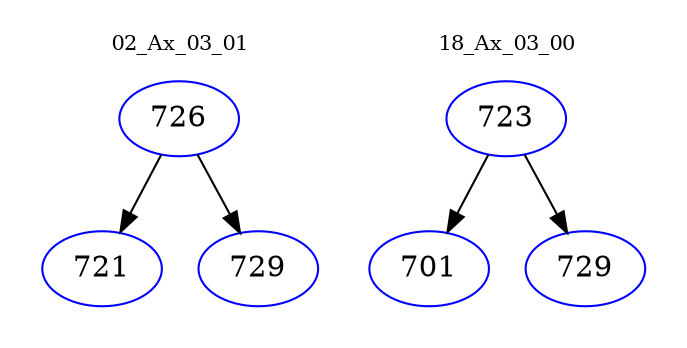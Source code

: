 digraph{
subgraph cluster_0 {
color = white
label = "02_Ax_03_01";
fontsize=10;
T0_726 [label="726", color="blue"]
T0_726 -> T0_721 [color="black"]
T0_721 [label="721", color="blue"]
T0_726 -> T0_729 [color="black"]
T0_729 [label="729", color="blue"]
}
subgraph cluster_1 {
color = white
label = "18_Ax_03_00";
fontsize=10;
T1_723 [label="723", color="blue"]
T1_723 -> T1_701 [color="black"]
T1_701 [label="701", color="blue"]
T1_723 -> T1_729 [color="black"]
T1_729 [label="729", color="blue"]
}
}
